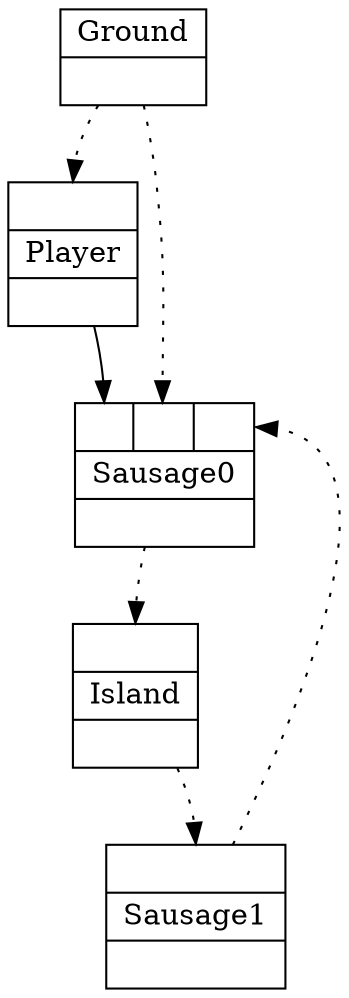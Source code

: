 digraph G {
node [shape=record];
Player[ label ="{{<GroundP>}|{Player}|<PlayerOUT>}"];
Ground[ label ="{{Ground}|<GroundOUT>}"];
Sausage0[ label ="{{<Player>|<GroundP>|<Sausage1P>}|{Sausage0}|<Sausage0OUT>}"];
Sausage1[ label ="{{<IslandP>}|{Sausage1}|<Sausage1OUT>}"];
Island[ label ="{{<Sausage0P>}|{Island}|<IslandOUT>}"];
	"Ground" -> "Player":GroundP [style=dotted];
	"Player" -> "Sausage0":Player;
	"Ground" -> "Sausage0":GroundP [style=dotted];
	"Sausage1" -> "Sausage0":Sausage1P [style=dotted];
	"Sausage0" -> "Island":Sausage0P [style=dotted];
	"Island" -> "Sausage1":IslandP [style=dotted];
}